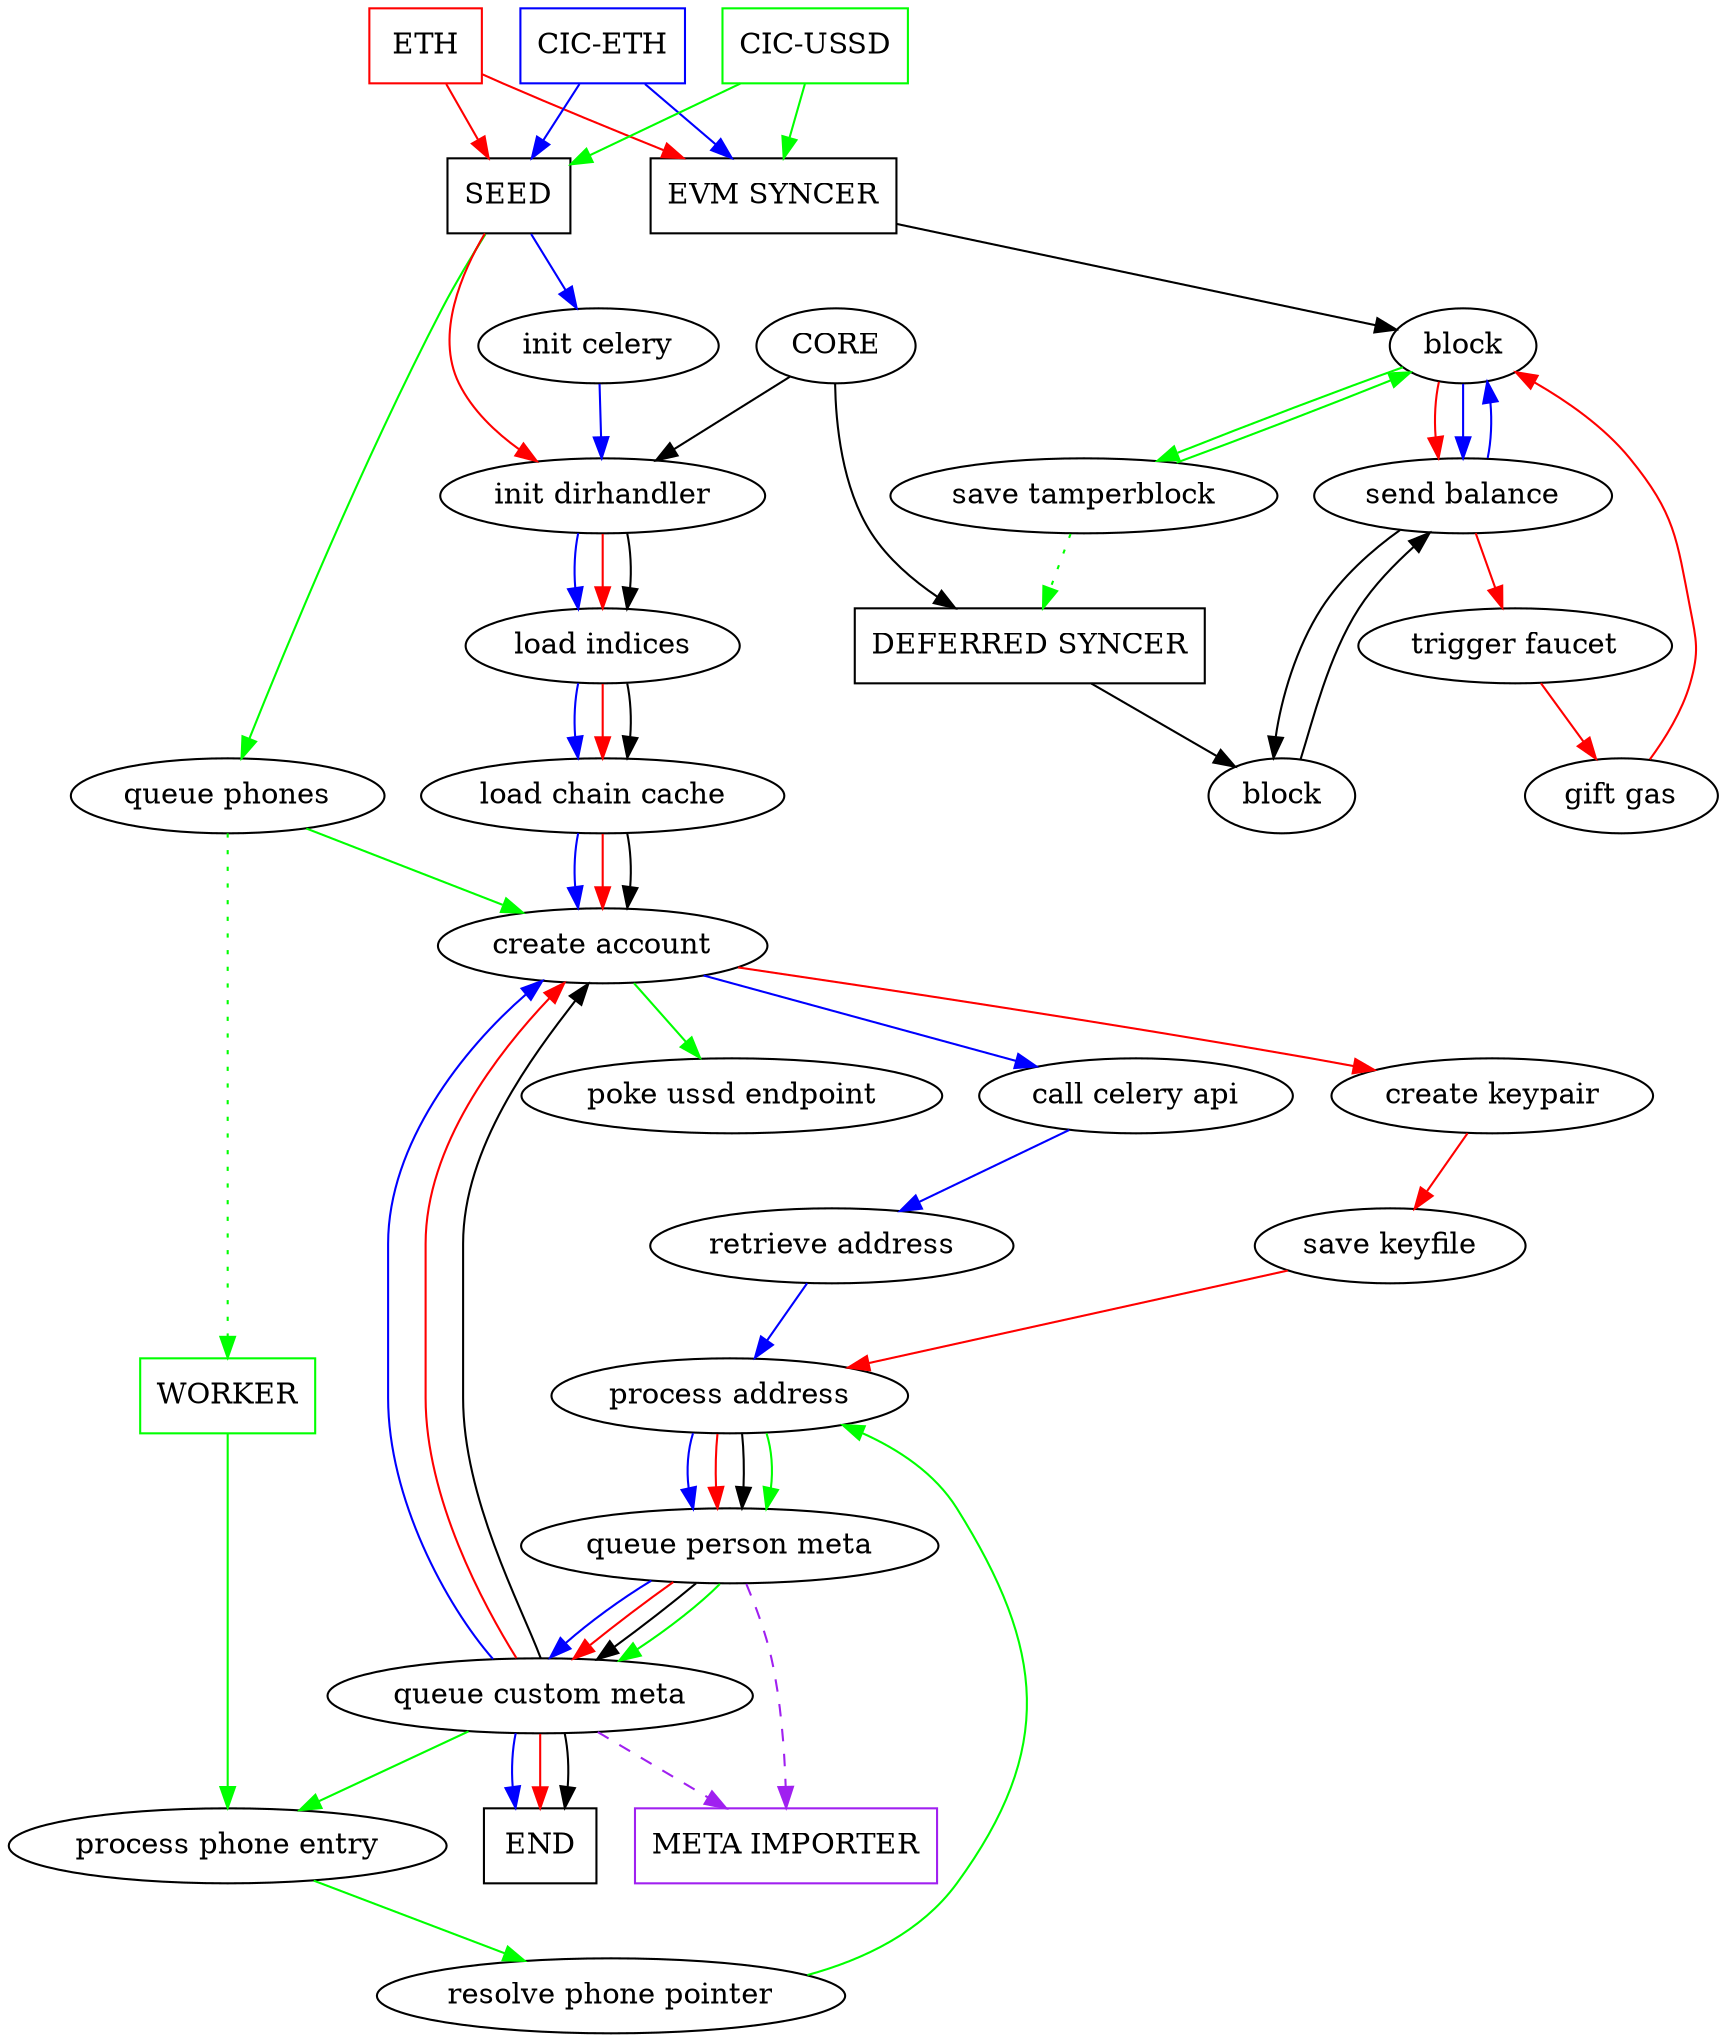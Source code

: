 digraph {
	ETH [
		color = "red";
		shape="rectangle";
	];
	CIC_ETH [ 
		label="CIC-ETH";
		color = "blue";
		shape="rectangle";
	];
	CIC_USSD [
		label="CIC-USSD";
		color = "green";
		shape="rectangle";
	];
	CORE [];

	META_IMPORT [
		label="META IMPORTER";
		shape="rectangle";
		color="purple";
	];	

	cic_ussd_phone [
		label="queue phones";
	];

	SEED [
		shape="rectangle";
	];
	
	cic_eth_celery [
		label="init celery";
	];	

	core_dirhandler [
		label="init dirhandler";
	];

	core_index [
		label="load indices";
	];

	core_chain [
		label="load chain cache";
	];

	core_create [
		label="create account";
	];

	eth_create_key [
		label="create keypair";
	];

	eth_create_keystore [
		label="save keyfile";
	];

	cic_eth_create_api [
		label="call celery api";
	];

	cic_eth_create_get [
		label="retrieve address";
	];

	cic_ussd_create_poke [
		label="poke ussd endpoint";
	];

	core_address [
		label="process address";
	];

	core_meta_person [
		label="queue person meta";
	];

	core_meta_custom [
		label="queue custom meta";
	];

	core_end [
		label="END";
		shape="rectangle";
	];


	cic_ussd_worker [
		label="WORKER";
		shape="rectangle";
		color="green";
	];

	cic_ussd_thread_read [
		label="process phone entry";
	];

	cic_ussd_thread_resolve [
		label="resolve phone pointer";
	];


	EVM_SYNCER [
		label = "EVM SYNCER";
		shape = "rectangle";
	];

	DEFERRED_SYNCER [
		label = "DEFERRED SYNCER";
		shape = "rectangle";
	];

	block [
	];

	core_send_tx [
		label="send balance";
	];

	eth_faucet [
		label="trigger faucet";
	];

	eth_gas [
		label="gift gas";
	];

	cic_ussd_tamper [
		label="save tamperblock";
	];

	cic_ussd_block [
		label="block";
	];
	

	ETH -> SEED -> core_dirhandler [ color = "red" ];

	CIC_ETH -> SEED -> cic_eth_celery -> core_dirhandler [ color = "blue" ];

	CORE -> core_dirhandler;

	core_dirhandler -> core_index -> core_chain -> core_create [ color = "blue" ];

	core_dirhandler -> core_index -> core_chain -> core_create [ color = "red" ];

	core_dirhandler -> core_index -> core_chain -> core_create [ color = "black" ];

	CIC_USSD -> SEED -> cic_ussd_phone -> core_create [ color = "green" ];

	core_create -> eth_create_key [ color = "red" ];
	
	eth_create_key -> eth_create_keystore -> core_address [ color = "red" ];

	core_create -> cic_eth_create_api [ color = "blue" ];

	cic_eth_create_api -> cic_eth_create_get -> core_address [ color = "blue" ];

	core_create -> cic_ussd_create_poke [ color = "green" ];

	core_address -> core_meta_person -> core_meta_custom -> core_end [ color = "blue" ];

	core_address -> core_meta_person -> core_meta_custom -> core_end [ color = "red" ];

	core_address -> core_meta_person -> core_meta_custom -> core_end [ color = "black" ];

	core_meta_custom -> core_create	[ color = "blue" ];

	core_meta_custom -> core_create [ color = "red" ];	

	core_meta_custom -> core_create [ color = "black" ];	

	cic_ussd_phone -> cic_ussd_worker [ style = "dotted"; color = "green" ];

	cic_ussd_worker -> cic_ussd_thread_read -> cic_ussd_thread_resolve -> core_address [ color = "green" ];

	core_address -> core_meta_person -> core_meta_custom  -> cic_ussd_thread_read [ color = "green" ];

	EVM_SYNCER -> block;

	ETH -> EVM_SYNCER [ color = "red" ];

	CIC_ETH -> EVM_SYNCER [ color = "blue" ];

	CIC_USSD -> EVM_SYNCER [ color = "green" ];

	CORE -> DEFERRED_SYNCER;

	block -> core_send_tx [ color = "red" ];

	block -> core_send_tx [ color = "blue" ];

	block -> cic_ussd_tamper [ color = "green" ];

	core_send_tx -> eth_faucet [ color = "red" ];
	
	eth_faucet -> eth_gas -> block [ color = "red" ];

	core_send_tx -> block [ color = "blue" ];

	cic_ussd_tamper -> block [ color = "green" ];

	cic_ussd_tamper -> DEFERRED_SYNCER [ style = "dotted"; color = "green" ];

	DEFERRED_SYNCER -> cic_ussd_block -> core_send_tx -> cic_ussd_block;

	core_meta_person -> META_IMPORT [ style = "dashed"; color = "purple" ];

	core_meta_custom -> META_IMPORT [ style = "dashed"; color = "purple" ];

}
